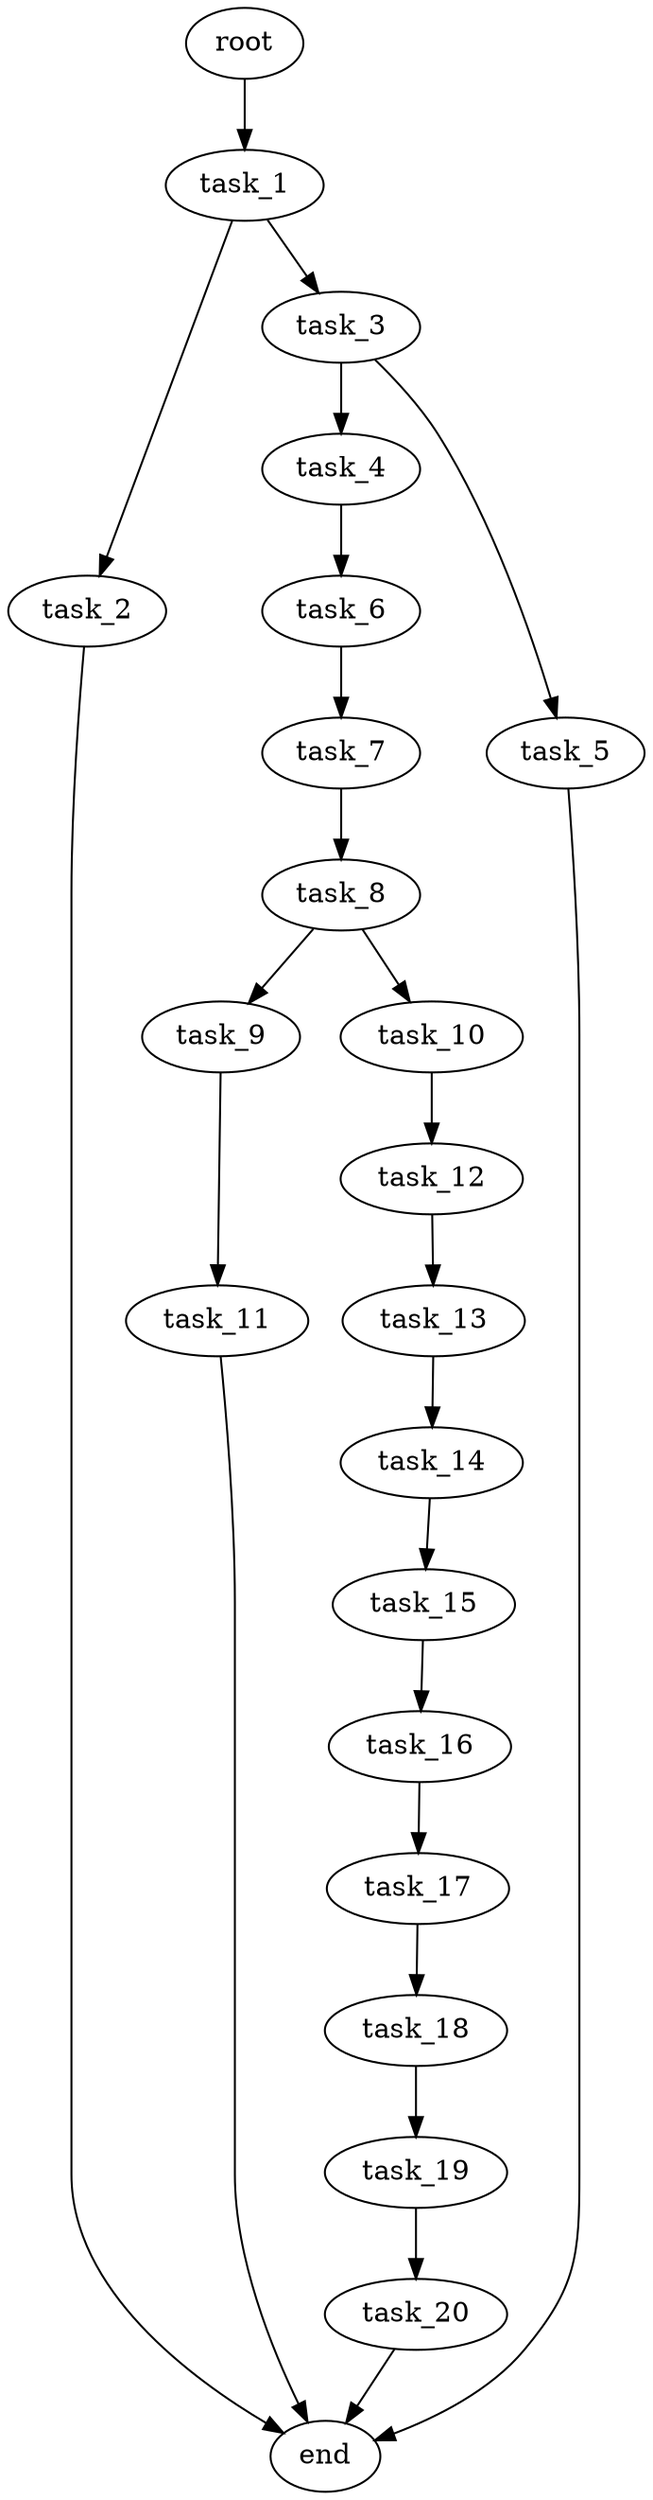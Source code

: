 digraph G {
  root [size="0.000000e+00"];
  task_1 [size="4.753348e+10"];
  task_2 [size="5.498486e+10"];
  task_3 [size="2.651301e+10"];
  task_4 [size="8.724458e+10"];
  task_5 [size="4.231956e+10"];
  task_6 [size="2.118770e+10"];
  task_7 [size="5.393422e+10"];
  task_8 [size="7.299581e+10"];
  task_9 [size="2.012309e+10"];
  task_10 [size="3.117851e+10"];
  task_11 [size="9.951498e+10"];
  task_12 [size="6.499131e+10"];
  task_13 [size="4.381563e+10"];
  task_14 [size="5.176241e+10"];
  task_15 [size="1.210921e+10"];
  task_16 [size="2.247749e+10"];
  task_17 [size="3.381518e+10"];
  task_18 [size="5.883499e+10"];
  task_19 [size="2.301917e+10"];
  task_20 [size="2.202954e+10"];
  end [size="0.000000e+00"];

  root -> task_1 [size="1.000000e-12"];
  task_1 -> task_2 [size="5.498486e+08"];
  task_1 -> task_3 [size="2.651301e+08"];
  task_2 -> end [size="1.000000e-12"];
  task_3 -> task_4 [size="8.724458e+08"];
  task_3 -> task_5 [size="4.231956e+08"];
  task_4 -> task_6 [size="2.118770e+08"];
  task_5 -> end [size="1.000000e-12"];
  task_6 -> task_7 [size="5.393422e+08"];
  task_7 -> task_8 [size="7.299581e+08"];
  task_8 -> task_9 [size="2.012309e+08"];
  task_8 -> task_10 [size="3.117851e+08"];
  task_9 -> task_11 [size="9.951498e+08"];
  task_10 -> task_12 [size="6.499131e+08"];
  task_11 -> end [size="1.000000e-12"];
  task_12 -> task_13 [size="4.381563e+08"];
  task_13 -> task_14 [size="5.176241e+08"];
  task_14 -> task_15 [size="1.210921e+08"];
  task_15 -> task_16 [size="2.247749e+08"];
  task_16 -> task_17 [size="3.381518e+08"];
  task_17 -> task_18 [size="5.883499e+08"];
  task_18 -> task_19 [size="2.301917e+08"];
  task_19 -> task_20 [size="2.202954e+08"];
  task_20 -> end [size="1.000000e-12"];
}
